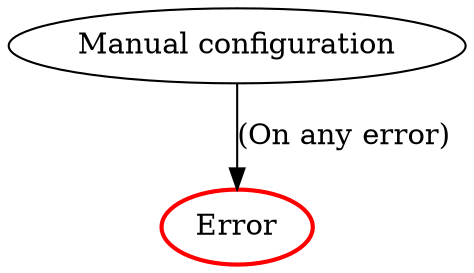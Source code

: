 digraph Fallback {

  Manual [label="Manual configuration"];
  Error [color="red", style=bold];

  Manual -> Error [label="(On any error)"];
}

